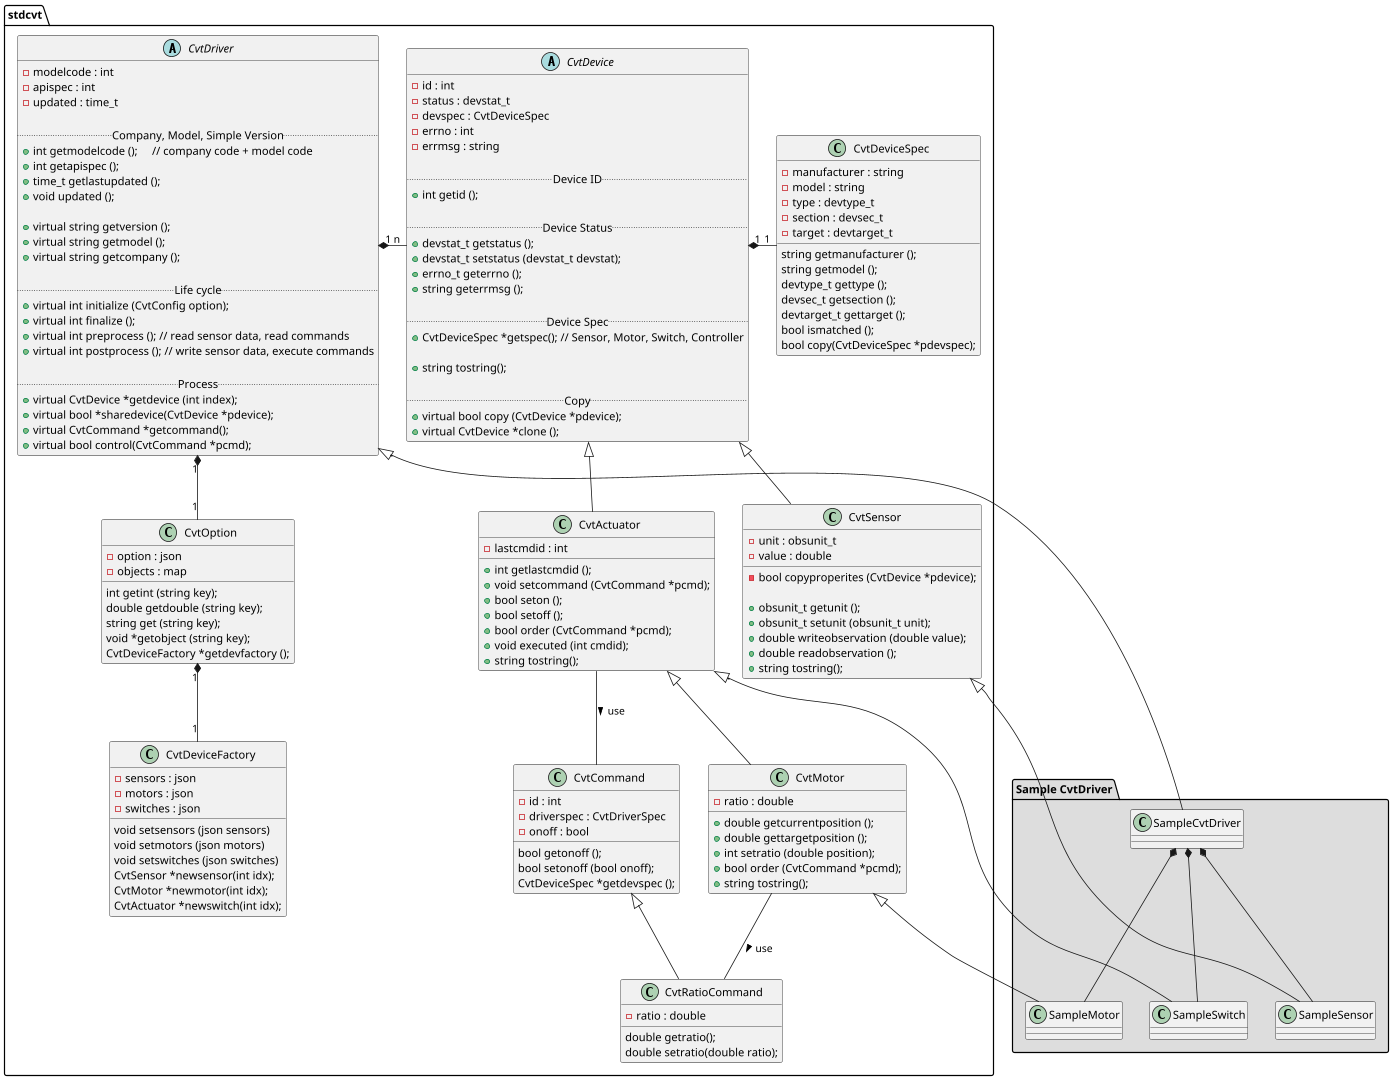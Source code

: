 @startuml

scale 1920*1080

package stdcvt {

    abstract class CvtDriver {
     - modelcode : int
     - apispec : int
     - updated : time_t

     .. Company, Model, Simple Version ..
     + int getmodelcode ();     // company code + model code
     + int getapispec ();
     + time_t getlastupdated ();
     + void updated ();

     + virtual string getversion ();
     + virtual string getmodel ();
     + virtual string getcompany ();

     .. Life cycle ..
     + virtual int initialize (CvtConfig option);
     + virtual int finalize ();
     + virtual int preprocess (); // read sensor data, read commands
     + virtual int postprocess (); // write sensor data, execute commands

     .. Process ..
     + virtual CvtDevice *getdevice (int index);
     + virtual bool *sharedevice(CvtDevice *pdevice);
     + virtual CvtCommand *getcommand();
     + virtual bool control(CvtCommand *pcmd);
    }

    class CvtDeviceSpec {
     - manufacturer : string
     - model : string
     - type : devtype_t
     - section : devsec_t
     - target : devtarget_t

     string getmanufacturer ();
     string getmodel ();
     devtype_t gettype ();
     devsec_t getsection ();
     devtarget_t gettarget ();
     bool ismatched ();
     bool copy(CvtDeviceSpec *pdevspec);
    }

    abstract class CvtDevice {
     - id : int
     - status : devstat_t
     - devspec : CvtDeviceSpec
     - errno : int
     - errmsg : string

     .. Device ID ..
     + int getid ();

     .. Device Status ..
     + devstat_t getstatus ();
     + devstat_t setstatus (devstat_t devstat);
     + errno_t geterrno ();
     + string geterrmsg ();

     .. Device Spec ..
     + CvtDeviceSpec *getspec(); // Sensor, Motor, Switch, Controller

     + string tostring();
     
     .. Copy ..
     + virtual bool copy (CvtDevice *pdevice);
     + virtual CvtDevice *clone ();
    }

    class CvtSensor {
     - unit : obsunit_t
     - value : double
     - bool copyproperites (CvtDevice *pdevice);

     + obsunit_t getunit ();
     + obsunit_t setunit (obsunit_t unit);
     + double writeobservation (double value);
     + double readobservation ();
     + string tostring();
    }

    class CvtMotor {
     - ratio : double

     + double getcurrentposition ();
     + double gettargetposition ();
     + int setratio (double position);
     + bool order (CvtCommand *pcmd);
     + string tostring();
    }

    class CvtActuator {
     - lastcmdid : int
     + int getlastcmdid ();
     + void setcommand (CvtCommand *pcmd);
     + bool seton ();
     + bool setoff ();
     + bool order (CvtCommand *pcmd);
     + void executed (int cmdid);
     + string tostring();
    }

    class CvtCommand {
     - id : int
     - driverspec : CvtDriverSpec
     - onoff : bool

     bool getonoff ();
     bool setonoff (bool onoff);
     CvtDeviceSpec *getdevspec ();
    }

    class CvtRatioCommand {
     - ratio : double
     double getratio();
     double setratio(double ratio);
    }

    class CvtOption {
     - option : json
     - objects : map

     int getint (string key);
     double getdouble (string key);
     string get (string key);
     void *getobject (string key);
     CvtDeviceFactory *getdevfactory ();
    }
    
    class CvtDeviceFactory {
     - sensors : json
     - motors : json
     - switches : json
     void setsensors (json sensors)
     void setmotors (json motors)
     void setswitches (json switches)
     CvtSensor *newsensor(int idx);
     CvtMotor *newmotor(int idx);
     CvtActuator *newswitch(int idx);
    }
    
    CvtOption "1" *-- "1" CvtDeviceFactory
     

    CvtCommand <|-- CvtRatioCommand

    CvtDriver "1" *- "n" CvtDevice
    CvtDriver "1" *-- "1" CvtOption

    CvtDevice <|-- CvtSensor
    CvtActuator <|-- CvtMotor
    CvtDevice <|-- CvtActuator

    CvtDevice "1" *- "1" CvtDeviceSpec

    CvtMotor -- CvtRatioCommand : > use
    CvtActuator -- CvtCommand : > use
}

package "Sample CvtDriver" #DDDDDD {
    class SampleCvtDriver {
    }

    CvtDriver <|-- SampleCvtDriver

    class SampleSensor {
    }

    class SampleMotor {
    }

    class SampleSwitch {
    }

    CvtSensor <|-- SampleSensor
    CvtMotor <|-- SampleMotor
    CvtActuator <|-- SampleSwitch

    SampleCvtDriver *-- SampleSensor
    SampleCvtDriver *-- SampleMotor
    SampleCvtDriver *-- SampleSwitch
}

@enduml
